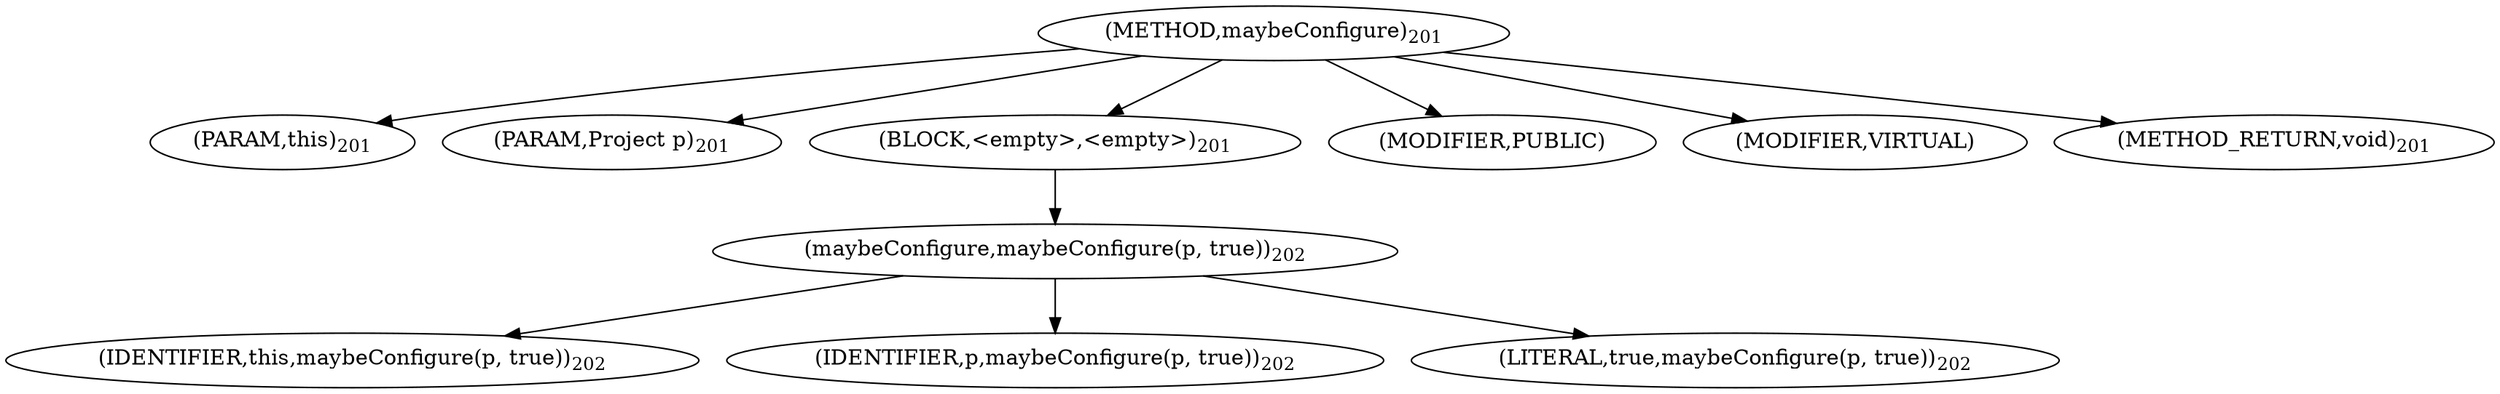 digraph "maybeConfigure" {  
"210" [label = <(METHOD,maybeConfigure)<SUB>201</SUB>> ]
"10" [label = <(PARAM,this)<SUB>201</SUB>> ]
"211" [label = <(PARAM,Project p)<SUB>201</SUB>> ]
"212" [label = <(BLOCK,&lt;empty&gt;,&lt;empty&gt;)<SUB>201</SUB>> ]
"213" [label = <(maybeConfigure,maybeConfigure(p, true))<SUB>202</SUB>> ]
"9" [label = <(IDENTIFIER,this,maybeConfigure(p, true))<SUB>202</SUB>> ]
"214" [label = <(IDENTIFIER,p,maybeConfigure(p, true))<SUB>202</SUB>> ]
"215" [label = <(LITERAL,true,maybeConfigure(p, true))<SUB>202</SUB>> ]
"216" [label = <(MODIFIER,PUBLIC)> ]
"217" [label = <(MODIFIER,VIRTUAL)> ]
"218" [label = <(METHOD_RETURN,void)<SUB>201</SUB>> ]
  "210" -> "10" 
  "210" -> "211" 
  "210" -> "212" 
  "210" -> "216" 
  "210" -> "217" 
  "210" -> "218" 
  "212" -> "213" 
  "213" -> "9" 
  "213" -> "214" 
  "213" -> "215" 
}
